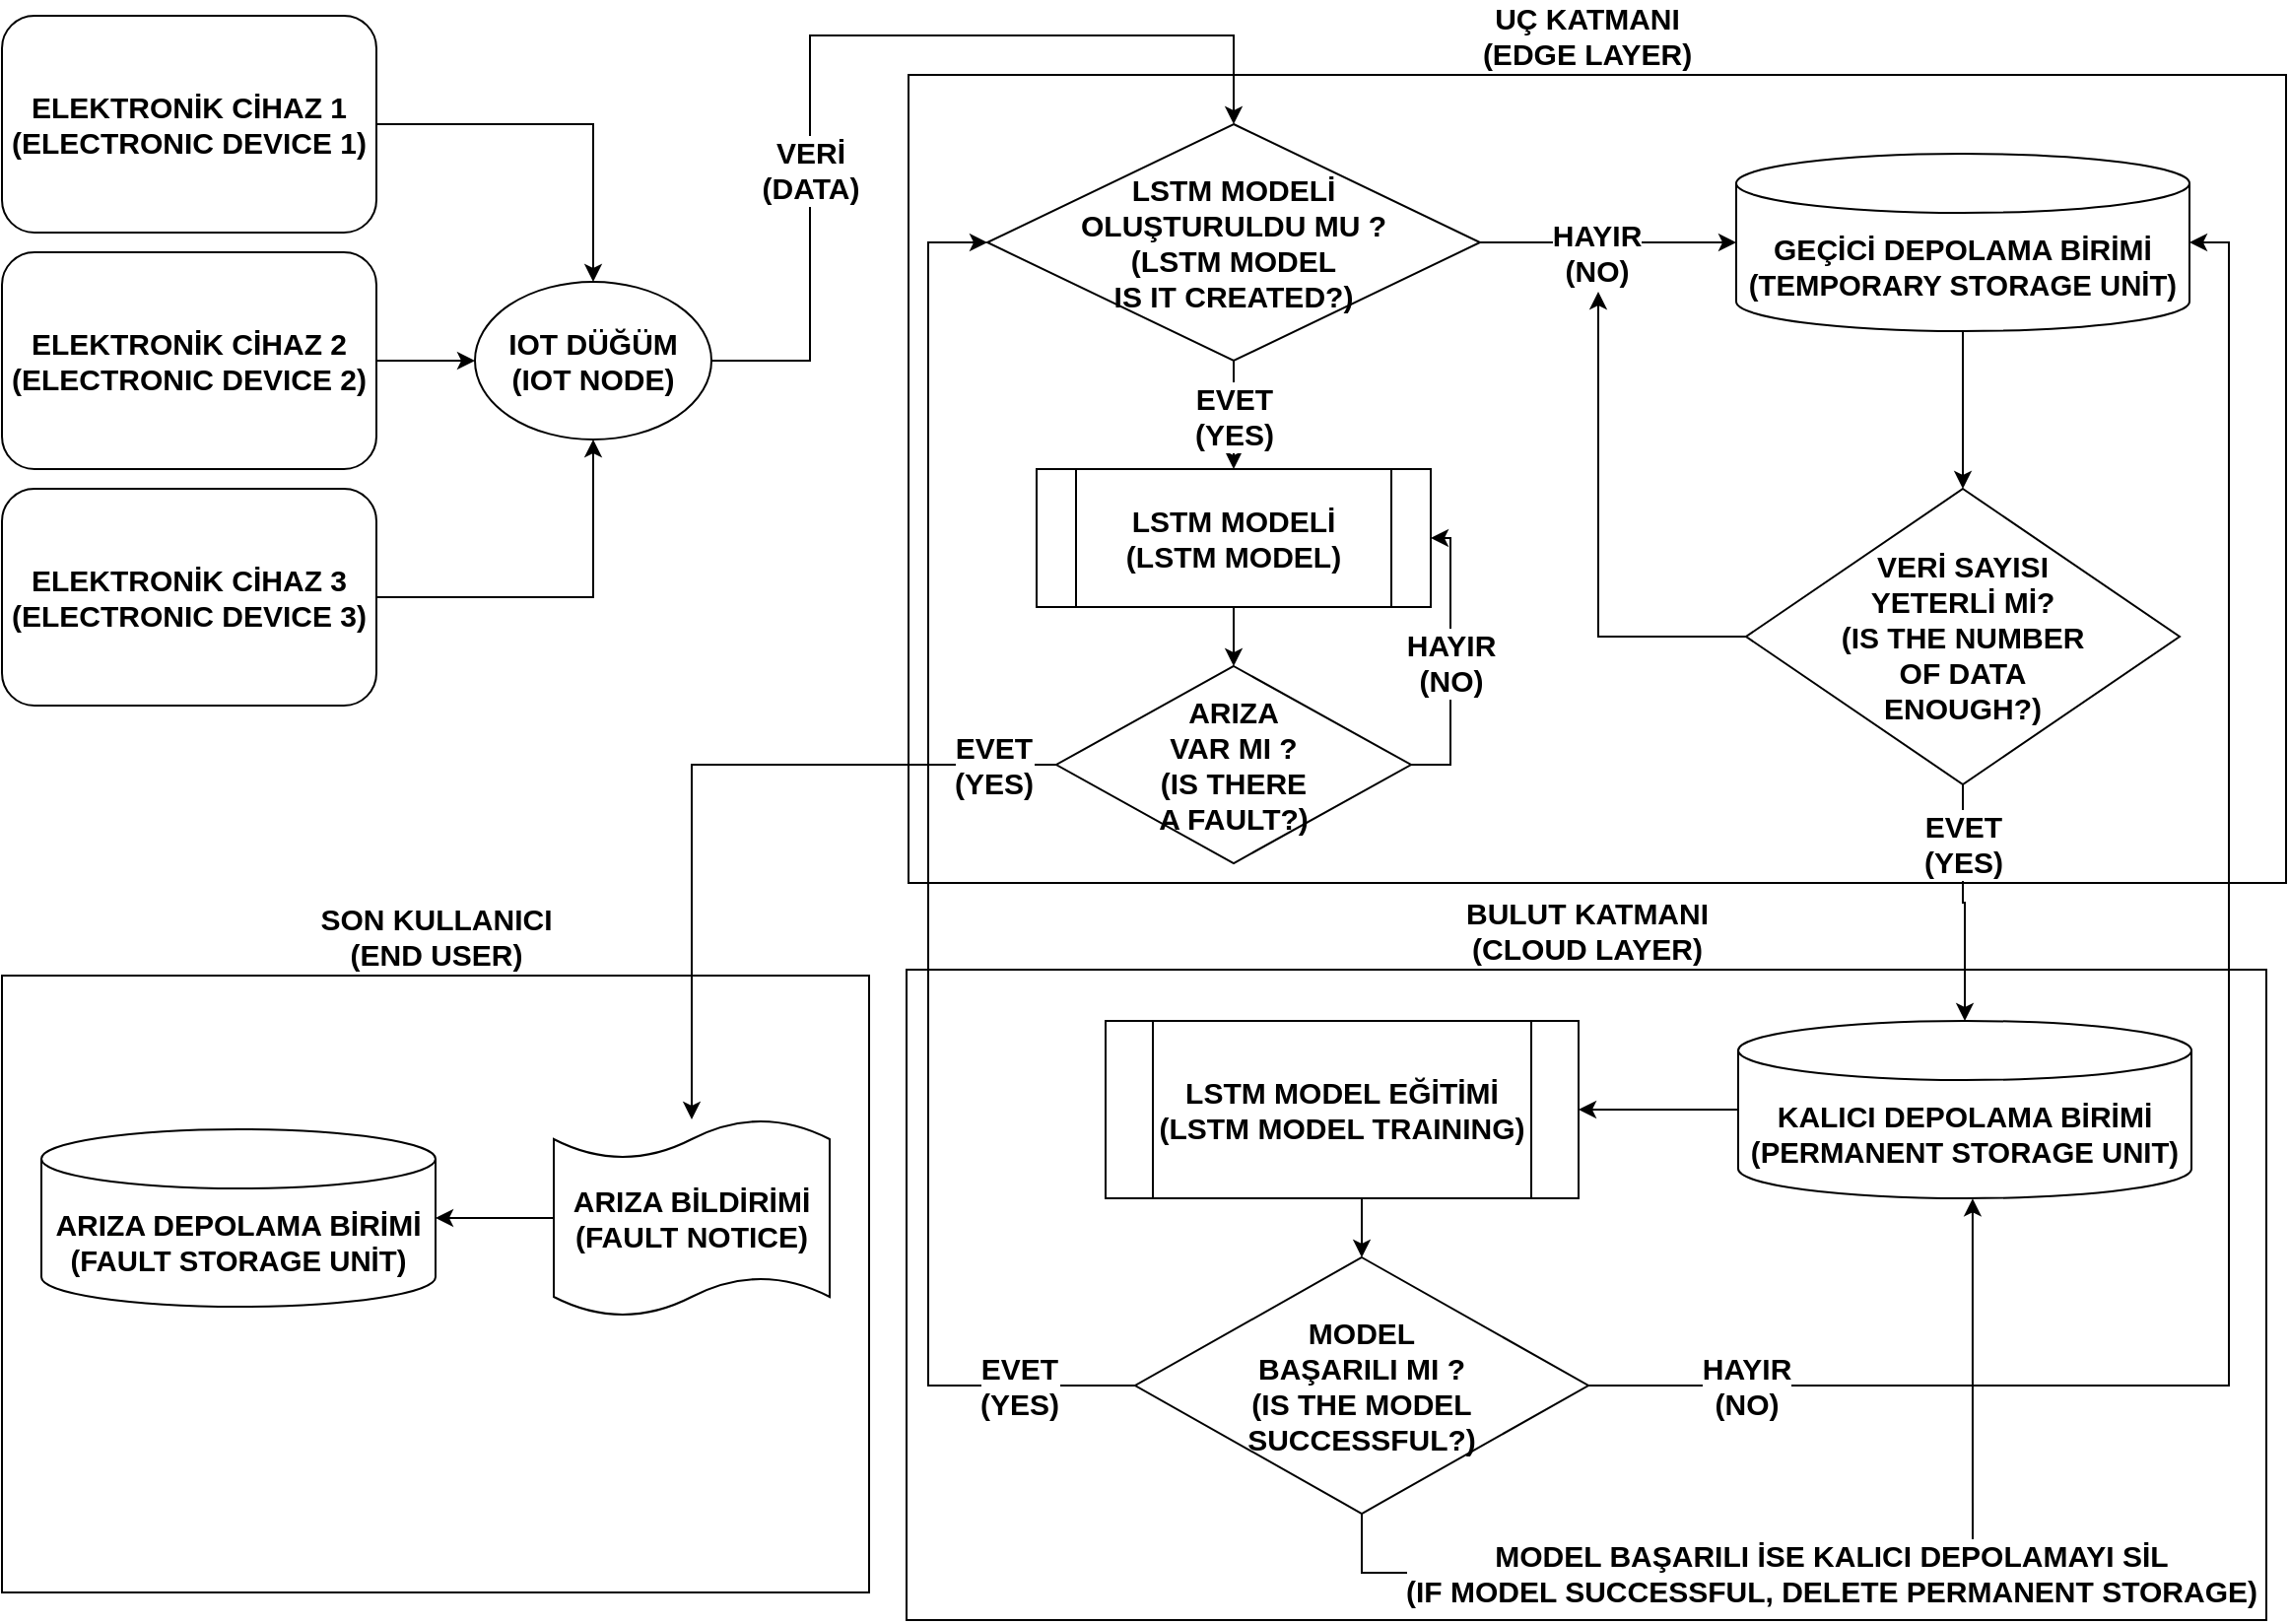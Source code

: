 <mxfile version="15.5.4" type="github">
  <diagram id="C5RBs43oDa-KdzZeNtuy" name="Page-1">
    <mxGraphModel dx="1806" dy="820" grid="1" gridSize="10" guides="1" tooltips="1" connect="1" arrows="1" fold="1" page="1" pageScale="1" pageWidth="1169" pageHeight="827" math="0" shadow="0">
      <root>
        <mxCell id="WIyWlLk6GJQsqaUBKTNV-0" />
        <mxCell id="WIyWlLk6GJQsqaUBKTNV-1" parent="WIyWlLk6GJQsqaUBKTNV-0" />
        <mxCell id="XB7V-jMZPtjMwsfYTOQH-54" value="" style="rounded=0;whiteSpace=wrap;html=1;fontFamily=Helvetica;fontSize=15;" vertex="1" parent="WIyWlLk6GJQsqaUBKTNV-1">
          <mxGeometry x="469" y="494" width="690" height="330" as="geometry" />
        </mxCell>
        <mxCell id="XB7V-jMZPtjMwsfYTOQH-28" value="" style="rounded=0;whiteSpace=wrap;html=1;fontFamily=Helvetica;fontSize=15;" vertex="1" parent="WIyWlLk6GJQsqaUBKTNV-1">
          <mxGeometry x="470" y="40" width="699" height="410" as="geometry" />
        </mxCell>
        <mxCell id="XB7V-jMZPtjMwsfYTOQH-82" style="edgeStyle=orthogonalEdgeStyle;rounded=0;orthogonalLoop=1;jettySize=auto;html=1;entryX=0.5;entryY=0;entryDx=0;entryDy=0;fontFamily=Helvetica;fontSize=15;" edge="1" parent="WIyWlLk6GJQsqaUBKTNV-1" source="XB7V-jMZPtjMwsfYTOQH-0" target="XB7V-jMZPtjMwsfYTOQH-1">
          <mxGeometry relative="1" as="geometry" />
        </mxCell>
        <mxCell id="XB7V-jMZPtjMwsfYTOQH-0" value="&lt;font style=&quot;font-size: 15px&quot;&gt;&lt;b&gt;ELEKTRONİK CİHAZ 1&lt;br&gt;(ELECTRONIC DEVICE 1)&lt;/b&gt;&lt;/font&gt;" style="rounded=1;whiteSpace=wrap;html=1;" vertex="1" parent="WIyWlLk6GJQsqaUBKTNV-1">
          <mxGeometry x="10" y="10" width="190" height="110" as="geometry" />
        </mxCell>
        <mxCell id="XB7V-jMZPtjMwsfYTOQH-85" value="&lt;b&gt;VERİ&lt;br&gt;(DATA)&lt;/b&gt;" style="edgeStyle=orthogonalEdgeStyle;rounded=0;orthogonalLoop=1;jettySize=auto;html=1;exitX=1;exitY=0.5;exitDx=0;exitDy=0;entryX=0.5;entryY=0;entryDx=0;entryDy=0;fontFamily=Helvetica;fontSize=15;" edge="1" parent="WIyWlLk6GJQsqaUBKTNV-1" source="XB7V-jMZPtjMwsfYTOQH-1" target="XB7V-jMZPtjMwsfYTOQH-24">
          <mxGeometry x="-0.378" relative="1" as="geometry">
            <Array as="points">
              <mxPoint x="420" y="185" />
              <mxPoint x="420" y="20" />
              <mxPoint x="635" y="20" />
            </Array>
            <mxPoint as="offset" />
          </mxGeometry>
        </mxCell>
        <mxCell id="XB7V-jMZPtjMwsfYTOQH-1" value="&lt;b&gt;IOT DÜĞÜM&lt;br&gt;(IOT NODE)&lt;/b&gt;" style="ellipse;whiteSpace=wrap;html=1;fontSize=15;" vertex="1" parent="WIyWlLk6GJQsqaUBKTNV-1">
          <mxGeometry x="250" y="145" width="120" height="80" as="geometry" />
        </mxCell>
        <mxCell id="XB7V-jMZPtjMwsfYTOQH-58" style="edgeStyle=orthogonalEdgeStyle;rounded=0;orthogonalLoop=1;jettySize=auto;html=1;exitX=0.5;exitY=1;exitDx=0;exitDy=0;exitPerimeter=0;fontFamily=Helvetica;fontSize=15;" edge="1" parent="WIyWlLk6GJQsqaUBKTNV-1" source="XB7V-jMZPtjMwsfYTOQH-11" target="XB7V-jMZPtjMwsfYTOQH-36">
          <mxGeometry relative="1" as="geometry" />
        </mxCell>
        <mxCell id="XB7V-jMZPtjMwsfYTOQH-11" value="&lt;b&gt;GEÇİCİ DEPOLAMA BİRİMİ&lt;br&gt;&lt;/b&gt;&lt;span style=&quot;font-size: 14.667px&quot;&gt;&lt;b&gt;(TEMPORARY STORAGE UNİT)&lt;/b&gt;&lt;/span&gt;" style="shape=cylinder3;whiteSpace=wrap;html=1;boundedLbl=1;backgroundOutline=1;size=15;fontSize=15;" vertex="1" parent="WIyWlLk6GJQsqaUBKTNV-1">
          <mxGeometry x="890" y="80" width="230" height="90" as="geometry" />
        </mxCell>
        <mxCell id="XB7V-jMZPtjMwsfYTOQH-15" value="&lt;b&gt;UÇ KATMANI&lt;br&gt;(EDGE LAYER)&lt;br&gt;&lt;/b&gt;" style="edgeLabel;html=1;align=center;verticalAlign=middle;resizable=0;points=[];fontSize=15;" vertex="1" connectable="0" parent="WIyWlLk6GJQsqaUBKTNV-1">
          <mxGeometry x="814" y="20" as="geometry" />
        </mxCell>
        <mxCell id="XB7V-jMZPtjMwsfYTOQH-29" value="&lt;b&gt;HAYIR&lt;br&gt;(NO)&lt;/b&gt;" style="edgeStyle=orthogonalEdgeStyle;rounded=0;orthogonalLoop=1;jettySize=auto;html=1;exitX=1;exitY=0.5;exitDx=0;exitDy=0;fontFamily=Helvetica;fontSize=15;" edge="1" parent="WIyWlLk6GJQsqaUBKTNV-1" source="XB7V-jMZPtjMwsfYTOQH-24" target="XB7V-jMZPtjMwsfYTOQH-11">
          <mxGeometry x="-0.091" y="-5" relative="1" as="geometry">
            <mxPoint as="offset" />
          </mxGeometry>
        </mxCell>
        <mxCell id="XB7V-jMZPtjMwsfYTOQH-43" value="&lt;b&gt;EVET&lt;br&gt;(YES)&lt;/b&gt;" style="edgeStyle=orthogonalEdgeStyle;rounded=0;orthogonalLoop=1;jettySize=auto;html=1;exitX=0.5;exitY=1;exitDx=0;exitDy=0;fontFamily=Helvetica;fontSize=15;" edge="1" parent="WIyWlLk6GJQsqaUBKTNV-1" source="XB7V-jMZPtjMwsfYTOQH-24" target="XB7V-jMZPtjMwsfYTOQH-42">
          <mxGeometry relative="1" as="geometry" />
        </mxCell>
        <mxCell id="XB7V-jMZPtjMwsfYTOQH-24" value="&lt;b&gt;LSTM MODELİ&lt;br&gt;OLUŞTURULDU MU ?&lt;br&gt;(&lt;span&gt;LSTM MODEL&lt;br&gt;&lt;/span&gt;&lt;span&gt;IS IT CREATED?&lt;/span&gt;)&lt;br&gt;&lt;/b&gt;" style="rhombus;whiteSpace=wrap;html=1;fontFamily=Helvetica;fontSize=15;" vertex="1" parent="WIyWlLk6GJQsqaUBKTNV-1">
          <mxGeometry x="510" y="65" width="250" height="120" as="geometry" />
        </mxCell>
        <mxCell id="XB7V-jMZPtjMwsfYTOQH-64" style="edgeStyle=orthogonalEdgeStyle;rounded=0;orthogonalLoop=1;jettySize=auto;html=1;exitX=0.5;exitY=1;exitDx=0;exitDy=0;fontFamily=Helvetica;fontSize=15;" edge="1" parent="WIyWlLk6GJQsqaUBKTNV-1" source="XB7V-jMZPtjMwsfYTOQH-36" target="XB7V-jMZPtjMwsfYTOQH-56">
          <mxGeometry relative="1" as="geometry">
            <mxPoint x="1005" y="510" as="targetPoint" />
          </mxGeometry>
        </mxCell>
        <mxCell id="XB7V-jMZPtjMwsfYTOQH-65" value="&lt;b&gt;EVET&lt;br&gt;(YES)&lt;/b&gt;" style="edgeLabel;html=1;align=center;verticalAlign=middle;resizable=0;points=[];fontSize=15;fontFamily=Helvetica;" vertex="1" connectable="0" parent="XB7V-jMZPtjMwsfYTOQH-64">
          <mxGeometry x="-0.161" y="-1" relative="1" as="geometry">
            <mxPoint x="1" y="-21" as="offset" />
          </mxGeometry>
        </mxCell>
        <mxCell id="XB7V-jMZPtjMwsfYTOQH-74" style="edgeStyle=orthogonalEdgeStyle;rounded=0;orthogonalLoop=1;jettySize=auto;html=1;exitX=0;exitY=0.5;exitDx=0;exitDy=0;fontFamily=Helvetica;fontSize=15;" edge="1" parent="WIyWlLk6GJQsqaUBKTNV-1" source="XB7V-jMZPtjMwsfYTOQH-36">
          <mxGeometry relative="1" as="geometry">
            <mxPoint x="820" y="150" as="targetPoint" />
            <Array as="points">
              <mxPoint x="820" y="325" />
            </Array>
          </mxGeometry>
        </mxCell>
        <mxCell id="XB7V-jMZPtjMwsfYTOQH-36" value="&lt;b&gt;VERİ SAYISI &lt;br&gt;YETERLİ Mİ?&lt;br&gt;(IS THE NUMBER &lt;br&gt;OF DATA &lt;br&gt;ENOUGH?)&lt;/b&gt;" style="rhombus;whiteSpace=wrap;html=1;fontFamily=Helvetica;fontSize=15;" vertex="1" parent="WIyWlLk6GJQsqaUBKTNV-1">
          <mxGeometry x="895" y="250" width="220" height="150" as="geometry" />
        </mxCell>
        <mxCell id="XB7V-jMZPtjMwsfYTOQH-105" value="" style="edgeStyle=orthogonalEdgeStyle;rounded=0;orthogonalLoop=1;jettySize=auto;html=1;fontFamily=Helvetica;fontSize=15;" edge="1" parent="WIyWlLk6GJQsqaUBKTNV-1" source="XB7V-jMZPtjMwsfYTOQH-42" target="XB7V-jMZPtjMwsfYTOQH-97">
          <mxGeometry relative="1" as="geometry" />
        </mxCell>
        <mxCell id="XB7V-jMZPtjMwsfYTOQH-42" value="&lt;b style=&quot;font-size: 15px&quot;&gt;LSTM MODELİ&lt;br&gt;(LSTM MODEL)&lt;/b&gt;" style="shape=process;whiteSpace=wrap;html=1;backgroundOutline=1;fontFamily=Helvetica;fontSize=14;" vertex="1" parent="WIyWlLk6GJQsqaUBKTNV-1">
          <mxGeometry x="535" y="240" width="200" height="70" as="geometry" />
        </mxCell>
        <mxCell id="XB7V-jMZPtjMwsfYTOQH-45" value="&lt;b&gt;&lt;br&gt;&lt;/b&gt;" style="edgeLabel;html=1;align=center;verticalAlign=middle;resizable=0;points=[];fontSize=15;" vertex="1" connectable="0" parent="WIyWlLk6GJQsqaUBKTNV-1">
          <mxGeometry x="230" y="414" as="geometry">
            <mxPoint x="224" y="175" as="offset" />
          </mxGeometry>
        </mxCell>
        <mxCell id="XB7V-jMZPtjMwsfYTOQH-46" value="&lt;b&gt;BULUT KATMANI&lt;br&gt;(CLOUD LAYER)&lt;/b&gt;" style="text;html=1;align=center;verticalAlign=middle;resizable=0;points=[];autosize=1;strokeColor=none;fillColor=none;fontSize=15;fontFamily=Helvetica;" vertex="1" parent="WIyWlLk6GJQsqaUBKTNV-1">
          <mxGeometry x="744" y="454" width="140" height="40" as="geometry" />
        </mxCell>
        <mxCell id="XB7V-jMZPtjMwsfYTOQH-90" style="edgeStyle=orthogonalEdgeStyle;rounded=0;orthogonalLoop=1;jettySize=auto;html=1;exitX=0.5;exitY=1;exitDx=0;exitDy=0;entryX=0.5;entryY=0;entryDx=0;entryDy=0;fontFamily=Helvetica;fontSize=15;" edge="1" parent="WIyWlLk6GJQsqaUBKTNV-1" source="XB7V-jMZPtjMwsfYTOQH-53" target="XB7V-jMZPtjMwsfYTOQH-69">
          <mxGeometry relative="1" as="geometry" />
        </mxCell>
        <mxCell id="XB7V-jMZPtjMwsfYTOQH-53" value="&lt;b&gt;LSTM MODEL EĞİTİMİ&lt;br&gt;(LSTM MODEL TRAINING)&lt;/b&gt;" style="shape=process;whiteSpace=wrap;html=1;backgroundOutline=1;fontFamily=Helvetica;fontSize=15;" vertex="1" parent="WIyWlLk6GJQsqaUBKTNV-1">
          <mxGeometry x="570" y="520" width="240" height="90" as="geometry" />
        </mxCell>
        <mxCell id="XB7V-jMZPtjMwsfYTOQH-89" style="edgeStyle=orthogonalEdgeStyle;rounded=0;orthogonalLoop=1;jettySize=auto;html=1;entryX=1;entryY=0.5;entryDx=0;entryDy=0;fontFamily=Helvetica;fontSize=15;" edge="1" parent="WIyWlLk6GJQsqaUBKTNV-1" source="XB7V-jMZPtjMwsfYTOQH-56" target="XB7V-jMZPtjMwsfYTOQH-53">
          <mxGeometry relative="1" as="geometry" />
        </mxCell>
        <mxCell id="XB7V-jMZPtjMwsfYTOQH-56" value="&lt;b&gt;KALICI DEPOLAMA BİRİMİ&lt;br&gt;&lt;/b&gt;&lt;span style=&quot;font-size: 14.667px&quot;&gt;&lt;b&gt;(&lt;/b&gt;&lt;/span&gt;&lt;span style=&quot;font-size: 14.667px&quot;&gt;&lt;b&gt;PERMANENT STORAGE UNIT)&lt;/b&gt;&lt;/span&gt;" style="shape=cylinder3;whiteSpace=wrap;html=1;boundedLbl=1;backgroundOutline=1;size=15;fontSize=15;" vertex="1" parent="WIyWlLk6GJQsqaUBKTNV-1">
          <mxGeometry x="891" y="520" width="230" height="90" as="geometry" />
        </mxCell>
        <mxCell id="XB7V-jMZPtjMwsfYTOQH-75" style="edgeStyle=orthogonalEdgeStyle;rounded=0;orthogonalLoop=1;jettySize=auto;html=1;fontFamily=Helvetica;fontSize=15;exitX=1;exitY=0.5;exitDx=0;exitDy=0;" edge="1" parent="WIyWlLk6GJQsqaUBKTNV-1" source="XB7V-jMZPtjMwsfYTOQH-69" target="XB7V-jMZPtjMwsfYTOQH-11">
          <mxGeometry relative="1" as="geometry">
            <mxPoint x="1100" y="716" as="sourcePoint" />
            <mxPoint x="1130" y="120" as="targetPoint" />
            <Array as="points">
              <mxPoint x="1140" y="705" />
              <mxPoint x="1140" y="125" />
            </Array>
          </mxGeometry>
        </mxCell>
        <mxCell id="XB7V-jMZPtjMwsfYTOQH-76" value="&lt;b&gt;HAYIR&lt;br&gt;(NO)&lt;/b&gt;" style="edgeLabel;html=1;align=center;verticalAlign=middle;resizable=0;points=[];fontSize=15;fontFamily=Helvetica;" vertex="1" connectable="0" parent="XB7V-jMZPtjMwsfYTOQH-75">
          <mxGeometry x="-0.16" y="-3" relative="1" as="geometry">
            <mxPoint x="-248" y="63" as="offset" />
          </mxGeometry>
        </mxCell>
        <mxCell id="XB7V-jMZPtjMwsfYTOQH-94" value="&lt;b&gt;EVET&lt;br&gt;(YES)&lt;/b&gt;" style="edgeStyle=orthogonalEdgeStyle;rounded=0;orthogonalLoop=1;jettySize=auto;html=1;exitX=0;exitY=0.5;exitDx=0;exitDy=0;entryX=0;entryY=0.5;entryDx=0;entryDy=0;fontFamily=Helvetica;fontSize=15;" edge="1" parent="WIyWlLk6GJQsqaUBKTNV-1" source="XB7V-jMZPtjMwsfYTOQH-69" target="XB7V-jMZPtjMwsfYTOQH-24">
          <mxGeometry x="-0.833" relative="1" as="geometry">
            <Array as="points">
              <mxPoint x="480" y="705" />
              <mxPoint x="480" y="125" />
            </Array>
            <mxPoint as="offset" />
          </mxGeometry>
        </mxCell>
        <mxCell id="XB7V-jMZPtjMwsfYTOQH-113" style="edgeStyle=orthogonalEdgeStyle;rounded=0;orthogonalLoop=1;jettySize=auto;html=1;entryX=0.784;entryY=0.352;entryDx=0;entryDy=0;entryPerimeter=0;fontFamily=Helvetica;fontSize=15;" edge="1" parent="WIyWlLk6GJQsqaUBKTNV-1" source="XB7V-jMZPtjMwsfYTOQH-69" target="XB7V-jMZPtjMwsfYTOQH-54">
          <mxGeometry relative="1" as="geometry">
            <Array as="points">
              <mxPoint x="700" y="800" />
              <mxPoint x="1010" y="800" />
            </Array>
          </mxGeometry>
        </mxCell>
        <mxCell id="XB7V-jMZPtjMwsfYTOQH-114" value="&lt;b&gt;MODEL BAŞARILI İSE KALICI DEPOLAMAYI SİL&lt;br&gt;(IF MODEL SUCCESSFUL, DELETE PERMANENT STORAGE)&lt;/b&gt;" style="edgeLabel;html=1;align=center;verticalAlign=middle;resizable=0;points=[];fontSize=15;fontFamily=Helvetica;" vertex="1" connectable="0" parent="XB7V-jMZPtjMwsfYTOQH-113">
          <mxGeometry x="-0.382" y="-1" relative="1" as="geometry">
            <mxPoint x="104" y="-1" as="offset" />
          </mxGeometry>
        </mxCell>
        <mxCell id="XB7V-jMZPtjMwsfYTOQH-69" value="&lt;b&gt;MODEL &lt;br&gt;BAŞARILI MI ?&lt;br&gt;(IS THE MODEL &lt;br&gt;SUCCESSFUL?)&lt;/b&gt;" style="rhombus;whiteSpace=wrap;html=1;fontFamily=Helvetica;fontSize=15;" vertex="1" parent="WIyWlLk6GJQsqaUBKTNV-1">
          <mxGeometry x="585" y="640" width="230" height="130" as="geometry" />
        </mxCell>
        <mxCell id="XB7V-jMZPtjMwsfYTOQH-83" style="edgeStyle=orthogonalEdgeStyle;rounded=0;orthogonalLoop=1;jettySize=auto;html=1;exitX=1;exitY=0.5;exitDx=0;exitDy=0;fontFamily=Helvetica;fontSize=15;" edge="1" parent="WIyWlLk6GJQsqaUBKTNV-1" source="XB7V-jMZPtjMwsfYTOQH-79" target="XB7V-jMZPtjMwsfYTOQH-1">
          <mxGeometry relative="1" as="geometry" />
        </mxCell>
        <mxCell id="XB7V-jMZPtjMwsfYTOQH-79" value="&lt;font style=&quot;font-size: 15px&quot;&gt;&lt;b&gt;ELEKTRONİK CİHAZ 2&lt;br&gt;(ELECTRONIC DEVICE 2)&lt;/b&gt;&lt;/font&gt;" style="rounded=1;whiteSpace=wrap;html=1;" vertex="1" parent="WIyWlLk6GJQsqaUBKTNV-1">
          <mxGeometry x="10" y="130" width="190" height="110" as="geometry" />
        </mxCell>
        <mxCell id="XB7V-jMZPtjMwsfYTOQH-84" style="edgeStyle=orthogonalEdgeStyle;rounded=0;orthogonalLoop=1;jettySize=auto;html=1;exitX=1;exitY=0.5;exitDx=0;exitDy=0;entryX=0.5;entryY=1;entryDx=0;entryDy=0;fontFamily=Helvetica;fontSize=15;" edge="1" parent="WIyWlLk6GJQsqaUBKTNV-1" source="XB7V-jMZPtjMwsfYTOQH-80" target="XB7V-jMZPtjMwsfYTOQH-1">
          <mxGeometry relative="1" as="geometry" />
        </mxCell>
        <mxCell id="XB7V-jMZPtjMwsfYTOQH-80" value="&lt;font style=&quot;font-size: 15px&quot;&gt;&lt;b&gt;ELEKTRONİK CİHAZ 3&lt;br&gt;(ELECTRONIC DEVICE 3)&lt;/b&gt;&lt;/font&gt;" style="rounded=1;whiteSpace=wrap;html=1;" vertex="1" parent="WIyWlLk6GJQsqaUBKTNV-1">
          <mxGeometry x="10" y="250" width="190" height="110" as="geometry" />
        </mxCell>
        <mxCell id="XB7V-jMZPtjMwsfYTOQH-91" value="" style="rounded=0;whiteSpace=wrap;html=1;fontFamily=Helvetica;fontSize=15;" vertex="1" parent="WIyWlLk6GJQsqaUBKTNV-1">
          <mxGeometry x="10" y="497" width="440" height="313" as="geometry" />
        </mxCell>
        <mxCell id="XB7V-jMZPtjMwsfYTOQH-93" value="&lt;b&gt;SON KULLANICI&lt;br&gt;(END USER)&lt;/b&gt;" style="text;html=1;align=center;verticalAlign=middle;resizable=0;points=[];autosize=1;strokeColor=none;fillColor=none;fontSize=15;fontFamily=Helvetica;" vertex="1" parent="WIyWlLk6GJQsqaUBKTNV-1">
          <mxGeometry x="165" y="457" width="130" height="40" as="geometry" />
        </mxCell>
        <mxCell id="XB7V-jMZPtjMwsfYTOQH-96" value="&lt;b&gt;ARIZA DEPOLAMA BİRİMİ&lt;br&gt;&lt;/b&gt;&lt;b style=&quot;font-size: 14.667px&quot;&gt;(&lt;/b&gt;&lt;span style=&quot;font-size: 14.667px&quot;&gt;&lt;b&gt;FAULT&amp;nbsp;&lt;/b&gt;&lt;/span&gt;&lt;b style=&quot;font-size: 14.667px&quot;&gt;STORAGE UNİT)&lt;/b&gt;" style="shape=cylinder3;whiteSpace=wrap;html=1;boundedLbl=1;backgroundOutline=1;size=15;fontSize=15;" vertex="1" parent="WIyWlLk6GJQsqaUBKTNV-1">
          <mxGeometry x="30" y="575" width="200" height="90" as="geometry" />
        </mxCell>
        <mxCell id="XB7V-jMZPtjMwsfYTOQH-101" style="edgeStyle=orthogonalEdgeStyle;rounded=0;orthogonalLoop=1;jettySize=auto;html=1;exitX=0;exitY=0.5;exitDx=0;exitDy=0;fontFamily=Helvetica;fontSize=15;" edge="1" parent="WIyWlLk6GJQsqaUBKTNV-1" source="XB7V-jMZPtjMwsfYTOQH-97" target="XB7V-jMZPtjMwsfYTOQH-110">
          <mxGeometry relative="1" as="geometry">
            <mxPoint x="340" y="500" as="targetPoint" />
            <Array as="points">
              <mxPoint x="360" y="390" />
            </Array>
          </mxGeometry>
        </mxCell>
        <mxCell id="XB7V-jMZPtjMwsfYTOQH-103" value="&lt;b&gt;EVET&lt;br&gt;(YES)&lt;/b&gt;" style="edgeLabel;html=1;align=center;verticalAlign=middle;resizable=0;points=[];fontSize=15;fontFamily=Helvetica;" vertex="1" connectable="0" parent="XB7V-jMZPtjMwsfYTOQH-101">
          <mxGeometry x="-0.882" y="2" relative="1" as="geometry">
            <mxPoint x="-11" y="-2" as="offset" />
          </mxGeometry>
        </mxCell>
        <mxCell id="XB7V-jMZPtjMwsfYTOQH-107" value="&lt;b&gt;HAYIR&lt;br&gt;(NO)&lt;/b&gt;" style="edgeStyle=orthogonalEdgeStyle;rounded=0;orthogonalLoop=1;jettySize=auto;html=1;exitX=1;exitY=0.5;exitDx=0;exitDy=0;entryX=1;entryY=0.5;entryDx=0;entryDy=0;fontFamily=Helvetica;fontSize=15;" edge="1" parent="WIyWlLk6GJQsqaUBKTNV-1" source="XB7V-jMZPtjMwsfYTOQH-97" target="XB7V-jMZPtjMwsfYTOQH-42">
          <mxGeometry relative="1" as="geometry" />
        </mxCell>
        <mxCell id="XB7V-jMZPtjMwsfYTOQH-97" value="&lt;b&gt;ARIZA &lt;br&gt;VAR MI ?&lt;/b&gt;&lt;br&gt;&lt;b&gt;(IS THERE &lt;br&gt;A FAULT?&lt;/b&gt;&lt;b&gt;)&lt;/b&gt;" style="rhombus;whiteSpace=wrap;html=1;fontFamily=Helvetica;fontSize=15;" vertex="1" parent="WIyWlLk6GJQsqaUBKTNV-1">
          <mxGeometry x="545" y="340" width="180" height="100" as="geometry" />
        </mxCell>
        <mxCell id="XB7V-jMZPtjMwsfYTOQH-111" value="" style="edgeStyle=orthogonalEdgeStyle;rounded=0;orthogonalLoop=1;jettySize=auto;html=1;fontFamily=Helvetica;fontSize=15;" edge="1" parent="WIyWlLk6GJQsqaUBKTNV-1" source="XB7V-jMZPtjMwsfYTOQH-110" target="XB7V-jMZPtjMwsfYTOQH-96">
          <mxGeometry relative="1" as="geometry" />
        </mxCell>
        <mxCell id="XB7V-jMZPtjMwsfYTOQH-110" value="&lt;b&gt;ARIZA BİLDİRİMİ&lt;br&gt;(FAULT NOTICE)&lt;/b&gt;" style="shape=tape;whiteSpace=wrap;html=1;fontFamily=Helvetica;fontSize=15;size=0.2;" vertex="1" parent="WIyWlLk6GJQsqaUBKTNV-1">
          <mxGeometry x="290" y="570" width="140" height="100" as="geometry" />
        </mxCell>
      </root>
    </mxGraphModel>
  </diagram>
</mxfile>
